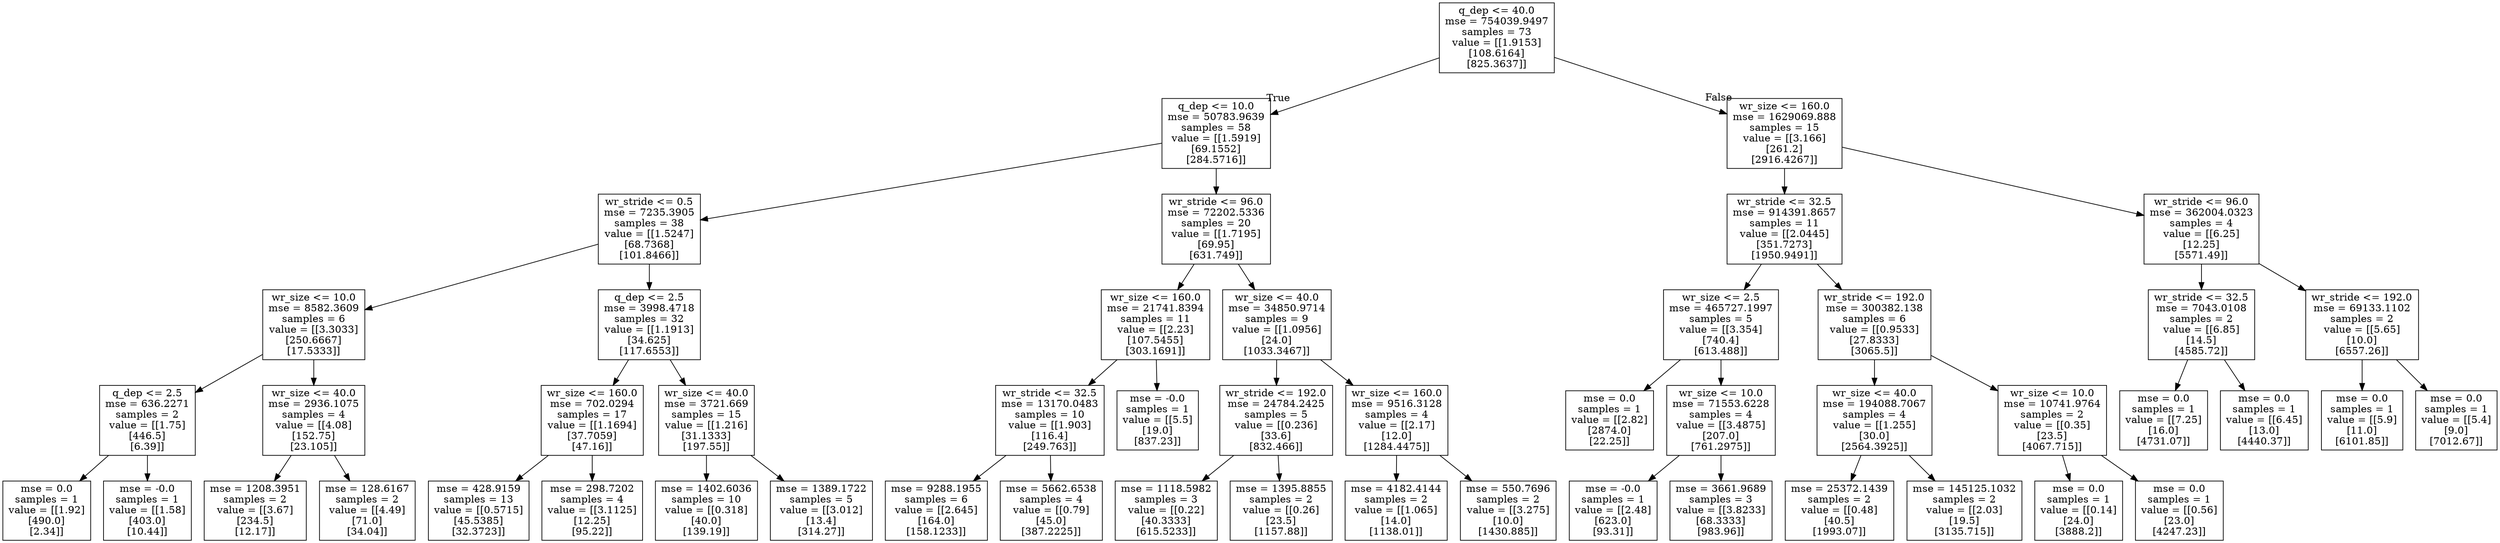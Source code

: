 digraph Tree {
node [shape=box] ;
0 [label="q_dep <= 40.0\nmse = 754039.9497\nsamples = 73\nvalue = [[1.9153]\n[108.6164]\n[825.3637]]"] ;
1 [label="q_dep <= 10.0\nmse = 50783.9639\nsamples = 58\nvalue = [[1.5919]\n[69.1552]\n[284.5716]]"] ;
0 -> 1 [labeldistance=2.5, labelangle=45, headlabel="True"] ;
2 [label="wr_stride <= 0.5\nmse = 7235.3905\nsamples = 38\nvalue = [[1.5247]\n[68.7368]\n[101.8466]]"] ;
1 -> 2 ;
3 [label="wr_size <= 10.0\nmse = 8582.3609\nsamples = 6\nvalue = [[3.3033]\n[250.6667]\n[17.5333]]"] ;
2 -> 3 ;
4 [label="q_dep <= 2.5\nmse = 636.2271\nsamples = 2\nvalue = [[1.75]\n[446.5]\n[6.39]]"] ;
3 -> 4 ;
5 [label="mse = 0.0\nsamples = 1\nvalue = [[1.92]\n[490.0]\n[2.34]]"] ;
4 -> 5 ;
6 [label="mse = -0.0\nsamples = 1\nvalue = [[1.58]\n[403.0]\n[10.44]]"] ;
4 -> 6 ;
7 [label="wr_size <= 40.0\nmse = 2936.1075\nsamples = 4\nvalue = [[4.08]\n[152.75]\n[23.105]]"] ;
3 -> 7 ;
8 [label="mse = 1208.3951\nsamples = 2\nvalue = [[3.67]\n[234.5]\n[12.17]]"] ;
7 -> 8 ;
9 [label="mse = 128.6167\nsamples = 2\nvalue = [[4.49]\n[71.0]\n[34.04]]"] ;
7 -> 9 ;
10 [label="q_dep <= 2.5\nmse = 3998.4718\nsamples = 32\nvalue = [[1.1913]\n[34.625]\n[117.6553]]"] ;
2 -> 10 ;
11 [label="wr_size <= 160.0\nmse = 702.0294\nsamples = 17\nvalue = [[1.1694]\n[37.7059]\n[47.16]]"] ;
10 -> 11 ;
12 [label="mse = 428.9159\nsamples = 13\nvalue = [[0.5715]\n[45.5385]\n[32.3723]]"] ;
11 -> 12 ;
13 [label="mse = 298.7202\nsamples = 4\nvalue = [[3.1125]\n[12.25]\n[95.22]]"] ;
11 -> 13 ;
14 [label="wr_size <= 40.0\nmse = 3721.669\nsamples = 15\nvalue = [[1.216]\n[31.1333]\n[197.55]]"] ;
10 -> 14 ;
15 [label="mse = 1402.6036\nsamples = 10\nvalue = [[0.318]\n[40.0]\n[139.19]]"] ;
14 -> 15 ;
16 [label="mse = 1389.1722\nsamples = 5\nvalue = [[3.012]\n[13.4]\n[314.27]]"] ;
14 -> 16 ;
17 [label="wr_stride <= 96.0\nmse = 72202.5336\nsamples = 20\nvalue = [[1.7195]\n[69.95]\n[631.749]]"] ;
1 -> 17 ;
18 [label="wr_size <= 160.0\nmse = 21741.8394\nsamples = 11\nvalue = [[2.23]\n[107.5455]\n[303.1691]]"] ;
17 -> 18 ;
19 [label="wr_stride <= 32.5\nmse = 13170.0483\nsamples = 10\nvalue = [[1.903]\n[116.4]\n[249.763]]"] ;
18 -> 19 ;
20 [label="mse = 9288.1955\nsamples = 6\nvalue = [[2.645]\n[164.0]\n[158.1233]]"] ;
19 -> 20 ;
21 [label="mse = 5662.6538\nsamples = 4\nvalue = [[0.79]\n[45.0]\n[387.2225]]"] ;
19 -> 21 ;
22 [label="mse = -0.0\nsamples = 1\nvalue = [[5.5]\n[19.0]\n[837.23]]"] ;
18 -> 22 ;
23 [label="wr_size <= 40.0\nmse = 34850.9714\nsamples = 9\nvalue = [[1.0956]\n[24.0]\n[1033.3467]]"] ;
17 -> 23 ;
24 [label="wr_stride <= 192.0\nmse = 24784.2425\nsamples = 5\nvalue = [[0.236]\n[33.6]\n[832.466]]"] ;
23 -> 24 ;
25 [label="mse = 1118.5982\nsamples = 3\nvalue = [[0.22]\n[40.3333]\n[615.5233]]"] ;
24 -> 25 ;
26 [label="mse = 1395.8855\nsamples = 2\nvalue = [[0.26]\n[23.5]\n[1157.88]]"] ;
24 -> 26 ;
27 [label="wr_size <= 160.0\nmse = 9516.3128\nsamples = 4\nvalue = [[2.17]\n[12.0]\n[1284.4475]]"] ;
23 -> 27 ;
28 [label="mse = 4182.4144\nsamples = 2\nvalue = [[1.065]\n[14.0]\n[1138.01]]"] ;
27 -> 28 ;
29 [label="mse = 550.7696\nsamples = 2\nvalue = [[3.275]\n[10.0]\n[1430.885]]"] ;
27 -> 29 ;
30 [label="wr_size <= 160.0\nmse = 1629069.888\nsamples = 15\nvalue = [[3.166]\n[261.2]\n[2916.4267]]"] ;
0 -> 30 [labeldistance=2.5, labelangle=-45, headlabel="False"] ;
31 [label="wr_stride <= 32.5\nmse = 914391.8657\nsamples = 11\nvalue = [[2.0445]\n[351.7273]\n[1950.9491]]"] ;
30 -> 31 ;
32 [label="wr_size <= 2.5\nmse = 465727.1997\nsamples = 5\nvalue = [[3.354]\n[740.4]\n[613.488]]"] ;
31 -> 32 ;
33 [label="mse = 0.0\nsamples = 1\nvalue = [[2.82]\n[2874.0]\n[22.25]]"] ;
32 -> 33 ;
34 [label="wr_size <= 10.0\nmse = 71553.6228\nsamples = 4\nvalue = [[3.4875]\n[207.0]\n[761.2975]]"] ;
32 -> 34 ;
35 [label="mse = -0.0\nsamples = 1\nvalue = [[2.48]\n[623.0]\n[93.31]]"] ;
34 -> 35 ;
36 [label="mse = 3661.9689\nsamples = 3\nvalue = [[3.8233]\n[68.3333]\n[983.96]]"] ;
34 -> 36 ;
37 [label="wr_stride <= 192.0\nmse = 300382.138\nsamples = 6\nvalue = [[0.9533]\n[27.8333]\n[3065.5]]"] ;
31 -> 37 ;
38 [label="wr_size <= 40.0\nmse = 194088.7067\nsamples = 4\nvalue = [[1.255]\n[30.0]\n[2564.3925]]"] ;
37 -> 38 ;
39 [label="mse = 25372.1439\nsamples = 2\nvalue = [[0.48]\n[40.5]\n[1993.07]]"] ;
38 -> 39 ;
40 [label="mse = 145125.1032\nsamples = 2\nvalue = [[2.03]\n[19.5]\n[3135.715]]"] ;
38 -> 40 ;
41 [label="wr_size <= 10.0\nmse = 10741.9764\nsamples = 2\nvalue = [[0.35]\n[23.5]\n[4067.715]]"] ;
37 -> 41 ;
42 [label="mse = 0.0\nsamples = 1\nvalue = [[0.14]\n[24.0]\n[3888.2]]"] ;
41 -> 42 ;
43 [label="mse = 0.0\nsamples = 1\nvalue = [[0.56]\n[23.0]\n[4247.23]]"] ;
41 -> 43 ;
44 [label="wr_stride <= 96.0\nmse = 362004.0323\nsamples = 4\nvalue = [[6.25]\n[12.25]\n[5571.49]]"] ;
30 -> 44 ;
45 [label="wr_stride <= 32.5\nmse = 7043.0108\nsamples = 2\nvalue = [[6.85]\n[14.5]\n[4585.72]]"] ;
44 -> 45 ;
46 [label="mse = 0.0\nsamples = 1\nvalue = [[7.25]\n[16.0]\n[4731.07]]"] ;
45 -> 46 ;
47 [label="mse = 0.0\nsamples = 1\nvalue = [[6.45]\n[13.0]\n[4440.37]]"] ;
45 -> 47 ;
48 [label="wr_stride <= 192.0\nmse = 69133.1102\nsamples = 2\nvalue = [[5.65]\n[10.0]\n[6557.26]]"] ;
44 -> 48 ;
49 [label="mse = 0.0\nsamples = 1\nvalue = [[5.9]\n[11.0]\n[6101.85]]"] ;
48 -> 49 ;
50 [label="mse = 0.0\nsamples = 1\nvalue = [[5.4]\n[9.0]\n[7012.67]]"] ;
48 -> 50 ;
}